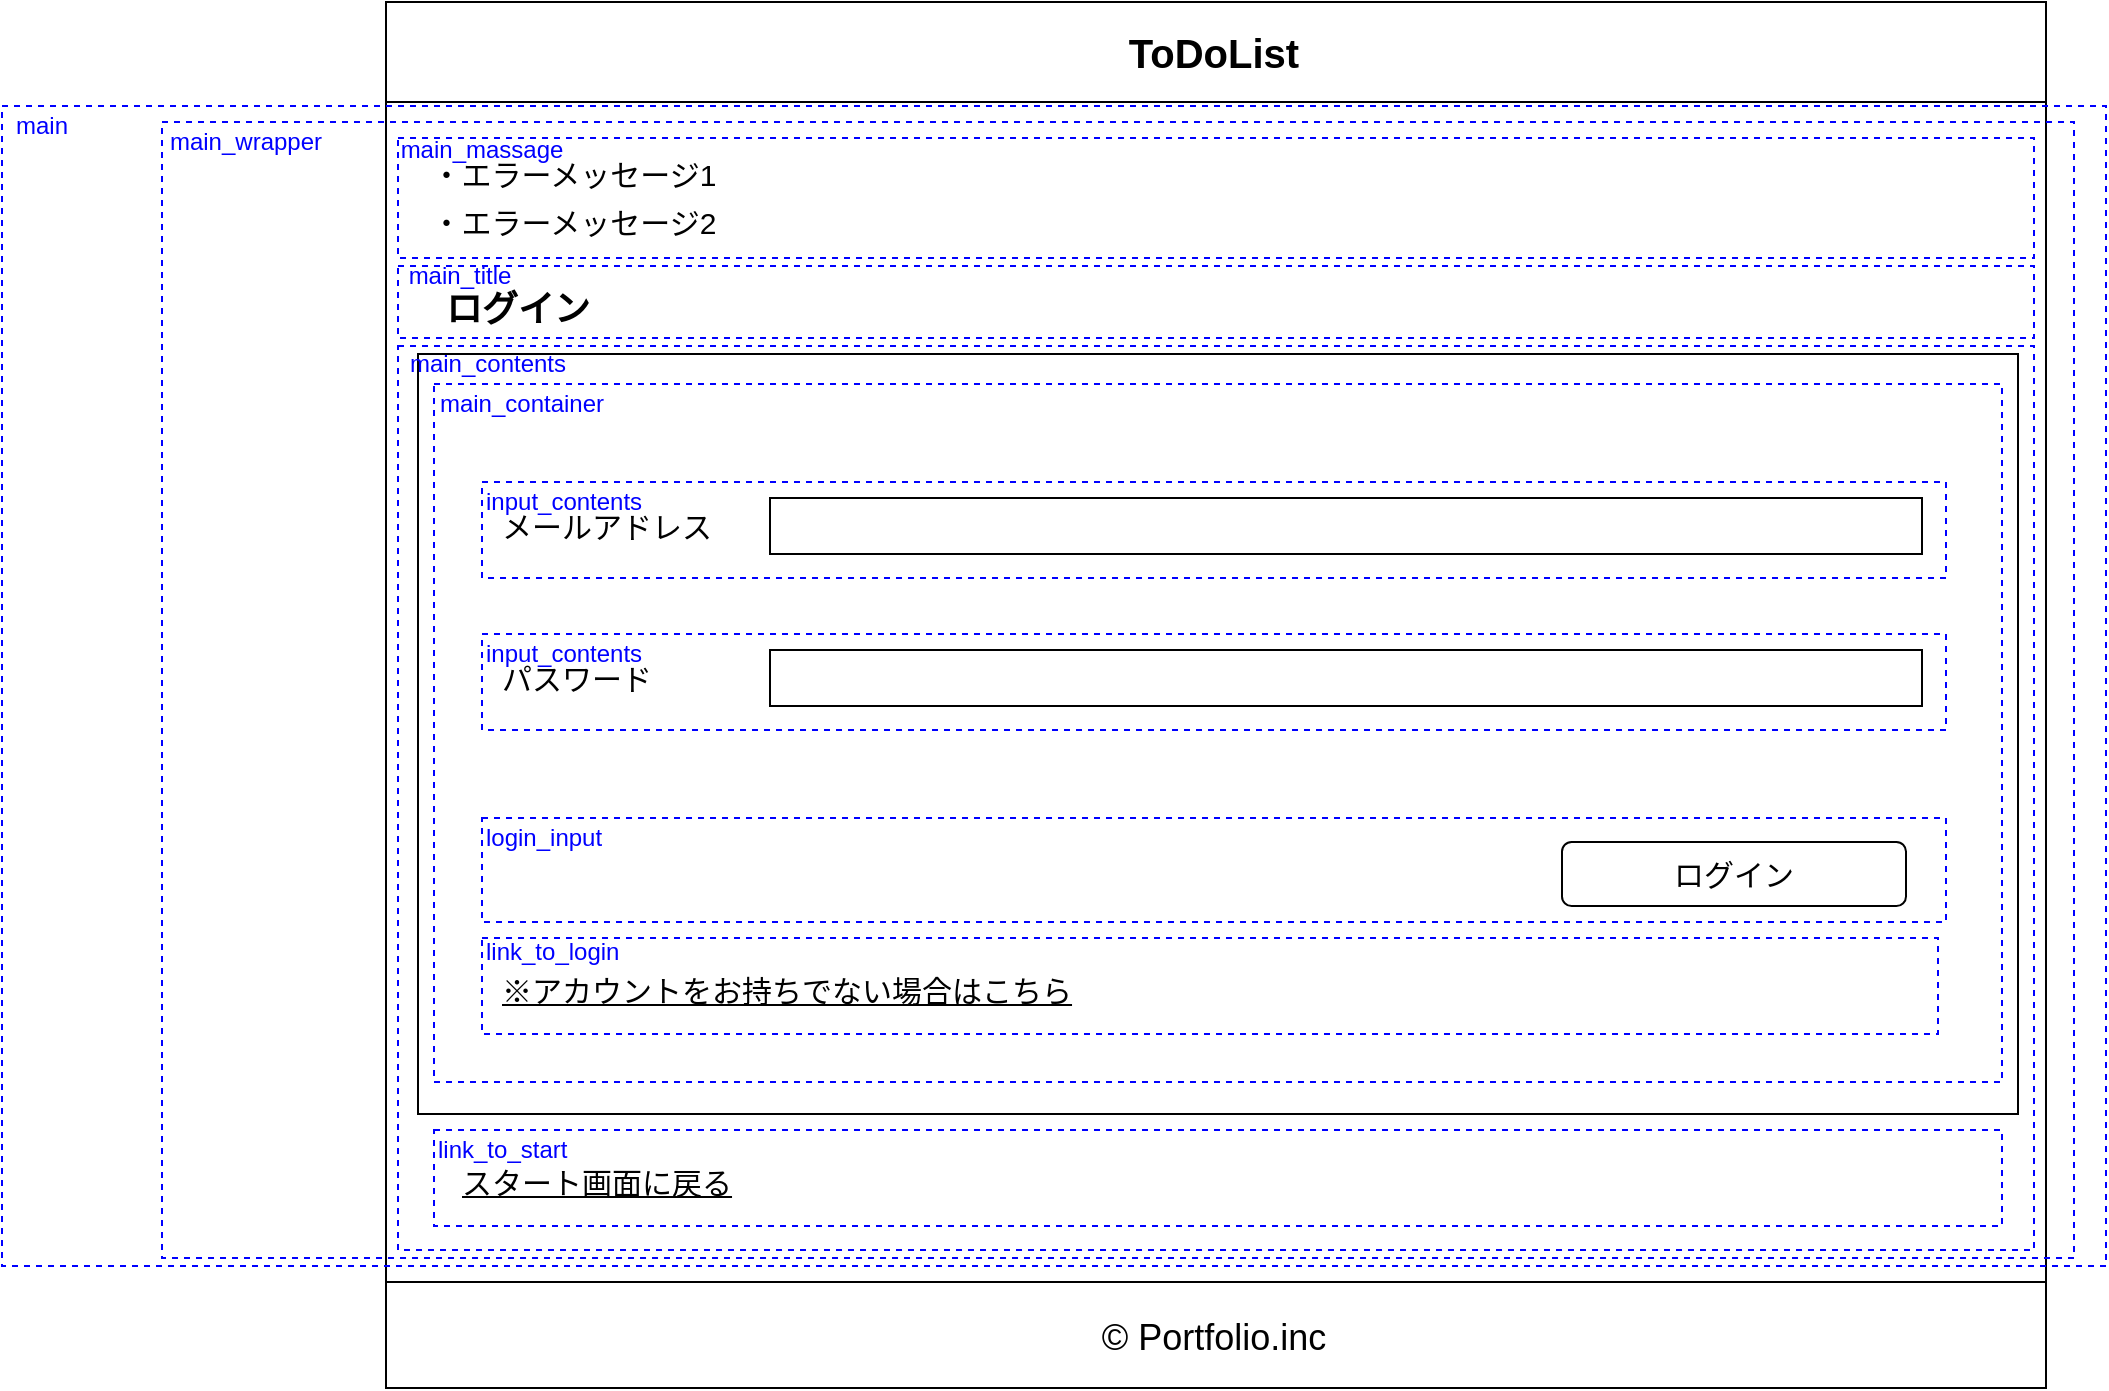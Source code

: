 <mxfile version="13.9.9" type="device"><diagram id="lAW5gfvQpGq91mGYDGwt" name="ページ1"><mxGraphModel dx="1679" dy="1703" grid="1" gridSize="4" guides="1" tooltips="1" connect="1" arrows="1" fold="1" page="1" pageScale="1" pageWidth="827" pageHeight="1169" math="0" shadow="0"><root><mxCell id="0"/><mxCell id="1" parent="0"/><mxCell id="tP_qFb6u1pj_dAxfEfU8-1" value="" style="rounded=0;whiteSpace=wrap;html=1;" parent="1" vertex="1"><mxGeometry y="-44" width="830" height="688" as="geometry"/></mxCell><mxCell id="tP_qFb6u1pj_dAxfEfU8-2" value="" style="rounded=0;whiteSpace=wrap;html=1;" parent="1" vertex="1"><mxGeometry y="-48" width="830" height="50" as="geometry"/></mxCell><mxCell id="tP_qFb6u1pj_dAxfEfU8-3" value="&lt;b&gt;&lt;font style=&quot;font-size: 20px&quot;&gt;ToDoList&lt;/font&gt;&lt;/b&gt;" style="text;html=1;strokeColor=none;fillColor=none;align=center;verticalAlign=middle;whiteSpace=wrap;rounded=0;strokeWidth=4;" parent="1" vertex="1"><mxGeometry x="334" y="-38" width="160" height="30" as="geometry"/></mxCell><mxCell id="tP_qFb6u1pj_dAxfEfU8-8" value="" style="rounded=0;whiteSpace=wrap;html=1;" parent="1" vertex="1"><mxGeometry y="592" width="830" height="53" as="geometry"/></mxCell><mxCell id="tP_qFb6u1pj_dAxfEfU8-9" value="&lt;font style=&quot;font-size: 18px&quot;&gt;© Portfolio.inc&lt;/font&gt;" style="text;html=1;strokeColor=none;fillColor=none;align=center;verticalAlign=middle;whiteSpace=wrap;rounded=0;fontSize=20;" parent="1" vertex="1"><mxGeometry x="298" y="608.5" width="232" height="20" as="geometry"/></mxCell><mxCell id="249utH4H3VEhiZY-PdCE-1" value="" style="rounded=0;whiteSpace=wrap;html=1;" parent="1" vertex="1"><mxGeometry x="16" y="128" width="800" height="380" as="geometry"/></mxCell><mxCell id="249utH4H3VEhiZY-PdCE-3" value="&lt;span style=&quot;font-size: 18px&quot;&gt;&lt;b&gt;ログイン&lt;/b&gt;&lt;/span&gt;" style="text;html=1;strokeColor=none;fillColor=none;align=center;verticalAlign=middle;whiteSpace=wrap;rounded=0;fontSize=17;" parent="1" vertex="1"><mxGeometry x="16" y="96" width="100" height="20" as="geometry"/></mxCell><mxCell id="249utH4H3VEhiZY-PdCE-11" value="メールアドレス" style="text;html=1;strokeColor=none;fillColor=none;align=left;verticalAlign=middle;whiteSpace=wrap;rounded=0;fontSize=15;" parent="1" vertex="1"><mxGeometry x="56" y="204" width="128" height="20" as="geometry"/></mxCell><mxCell id="249utH4H3VEhiZY-PdCE-12" value="" style="rounded=0;whiteSpace=wrap;html=1;fontSize=15;" parent="1" vertex="1"><mxGeometry x="192" y="200" width="576" height="28" as="geometry"/></mxCell><mxCell id="249utH4H3VEhiZY-PdCE-19" value="" style="rounded=0;whiteSpace=wrap;html=1;fontSize=15;" parent="1" vertex="1"><mxGeometry x="192" y="276" width="576" height="28" as="geometry"/></mxCell><mxCell id="249utH4H3VEhiZY-PdCE-20" value="パスワード" style="text;html=1;strokeColor=none;fillColor=none;align=left;verticalAlign=middle;whiteSpace=wrap;rounded=0;fontSize=15;" parent="1" vertex="1"><mxGeometry x="56" y="280" width="128" height="20" as="geometry"/></mxCell><mxCell id="249utH4H3VEhiZY-PdCE-27" value="ログイン" style="rounded=1;whiteSpace=wrap;html=1;fontSize=15;align=center;" parent="1" vertex="1"><mxGeometry x="588" y="372" width="172" height="32" as="geometry"/></mxCell><mxCell id="249utH4H3VEhiZY-PdCE-28" value="・エラーメッセージ1" style="text;html=1;strokeColor=none;fillColor=none;align=center;verticalAlign=middle;whiteSpace=wrap;rounded=0;fontSize=15;" parent="1" vertex="1"><mxGeometry x="16" y="28" width="156" height="20" as="geometry"/></mxCell><mxCell id="249utH4H3VEhiZY-PdCE-29" value="・エラーメッセージ2" style="text;html=1;strokeColor=none;fillColor=none;align=center;verticalAlign=middle;whiteSpace=wrap;rounded=0;fontSize=15;" parent="1" vertex="1"><mxGeometry x="16" y="52" width="156" height="20" as="geometry"/></mxCell><mxCell id="249utH4H3VEhiZY-PdCE-30" value="※アカウントをお持ちでない場合はこちら" style="text;html=1;strokeColor=none;fillColor=none;align=left;verticalAlign=middle;whiteSpace=wrap;rounded=0;fontSize=15;fontStyle=4" parent="1" vertex="1"><mxGeometry x="56" y="436" width="376" height="20" as="geometry"/></mxCell><mxCell id="1YZvdnyfuX4rTrambd6p-1" value="" style="rounded=0;whiteSpace=wrap;html=1;fillColor=none;dashed=1;strokeColor=#0000FF;" parent="1" vertex="1"><mxGeometry x="-192" y="4" width="1052" height="580" as="geometry"/></mxCell><mxCell id="1YZvdnyfuX4rTrambd6p-2" value="main" style="text;html=1;strokeColor=none;fillColor=none;align=center;verticalAlign=middle;whiteSpace=wrap;rounded=0;dashed=1;fontColor=#0000FF;" parent="1" vertex="1"><mxGeometry x="-192" y="4" width="40" height="20" as="geometry"/></mxCell><mxCell id="1YZvdnyfuX4rTrambd6p-3" value="" style="rounded=0;whiteSpace=wrap;html=1;fillColor=none;dashed=1;strokeColor=#0000FF;" parent="1" vertex="1"><mxGeometry x="-112" y="12" width="956" height="568" as="geometry"/></mxCell><mxCell id="1YZvdnyfuX4rTrambd6p-4" value="main_wrapper" style="text;html=1;strokeColor=none;fillColor=none;align=center;verticalAlign=middle;whiteSpace=wrap;rounded=0;dashed=1;fontColor=#0000FF;" parent="1" vertex="1"><mxGeometry x="-112" y="12" width="84" height="20" as="geometry"/></mxCell><mxCell id="1YZvdnyfuX4rTrambd6p-5" value="" style="rounded=0;whiteSpace=wrap;html=1;dashed=1;strokeColor=#0000FF;fillColor=none;fontColor=#0000FF;" parent="1" vertex="1"><mxGeometry x="6" y="20" width="818" height="60" as="geometry"/></mxCell><mxCell id="1YZvdnyfuX4rTrambd6p-6" value="main_massage" style="text;html=1;strokeColor=none;fillColor=none;align=center;verticalAlign=middle;whiteSpace=wrap;rounded=0;dashed=1;fontColor=#0000FF;" parent="1" vertex="1"><mxGeometry x="6" y="16" width="84" height="20" as="geometry"/></mxCell><mxCell id="1YZvdnyfuX4rTrambd6p-7" value="" style="rounded=0;whiteSpace=wrap;html=1;dashed=1;strokeColor=#0000FF;fillColor=none;fontColor=#0000FF;" parent="1" vertex="1"><mxGeometry x="6" y="84" width="818" height="36" as="geometry"/></mxCell><mxCell id="1YZvdnyfuX4rTrambd6p-8" value="main_title" style="text;html=1;strokeColor=none;fillColor=none;align=center;verticalAlign=middle;whiteSpace=wrap;rounded=0;dashed=1;fontColor=#0000FF;" parent="1" vertex="1"><mxGeometry x="6" y="79" width="62" height="20" as="geometry"/></mxCell><mxCell id="1YZvdnyfuX4rTrambd6p-10" value="" style="rounded=0;whiteSpace=wrap;html=1;dashed=1;strokeColor=#0000FF;fillColor=none;fontColor=#0000FF;" parent="1" vertex="1"><mxGeometry x="6" y="124" width="818" height="452" as="geometry"/></mxCell><mxCell id="1YZvdnyfuX4rTrambd6p-11" value="main_contents" style="text;html=1;strokeColor=none;fillColor=none;align=center;verticalAlign=middle;whiteSpace=wrap;rounded=0;dashed=1;fontColor=#0000FF;" parent="1" vertex="1"><mxGeometry x="7" y="123" width="88" height="20" as="geometry"/></mxCell><mxCell id="1YZvdnyfuX4rTrambd6p-12" value="" style="rounded=0;whiteSpace=wrap;html=1;dashed=1;strokeColor=#0000FF;fillColor=none;fontColor=#0000FF;" parent="1" vertex="1"><mxGeometry x="24" y="143" width="784" height="349" as="geometry"/></mxCell><mxCell id="1YZvdnyfuX4rTrambd6p-14" value="main_container" style="text;html=1;strokeColor=none;fillColor=none;align=center;verticalAlign=middle;whiteSpace=wrap;rounded=0;dashed=1;fontColor=#0000FF;" parent="1" vertex="1"><mxGeometry x="24" y="143" width="88" height="20" as="geometry"/></mxCell><mxCell id="1YZvdnyfuX4rTrambd6p-16" value="" style="rounded=0;whiteSpace=wrap;html=1;dashed=1;strokeColor=#0000FF;fillColor=none;fontColor=#0000FF;" parent="1" vertex="1"><mxGeometry x="48" y="360" width="732" height="52" as="geometry"/></mxCell><mxCell id="1YZvdnyfuX4rTrambd6p-17" value="" style="rounded=0;whiteSpace=wrap;html=1;dashed=1;strokeColor=#0000FF;fillColor=none;fontColor=#0000FF;" parent="1" vertex="1"><mxGeometry x="48" y="420" width="728" height="48" as="geometry"/></mxCell><mxCell id="1YZvdnyfuX4rTrambd6p-21" value="" style="rounded=0;whiteSpace=wrap;html=1;dashed=1;strokeColor=#0000FF;fillColor=none;fontColor=#0000FF;" parent="1" vertex="1"><mxGeometry x="48" y="192" width="732" height="48" as="geometry"/></mxCell><mxCell id="1YZvdnyfuX4rTrambd6p-24" value="" style="rounded=0;whiteSpace=wrap;html=1;dashed=1;strokeColor=#0000FF;fillColor=none;fontColor=#0000FF;" parent="1" vertex="1"><mxGeometry x="48" y="268" width="732" height="48" as="geometry"/></mxCell><mxCell id="1YZvdnyfuX4rTrambd6p-30" value="input_contents" style="text;html=1;strokeColor=none;fillColor=none;align=left;verticalAlign=middle;whiteSpace=wrap;rounded=0;dashed=1;fontColor=#0000FF;" parent="1" vertex="1"><mxGeometry x="48" y="192" width="88" height="20" as="geometry"/></mxCell><mxCell id="1YZvdnyfuX4rTrambd6p-31" value="input_contents" style="text;html=1;strokeColor=none;fillColor=none;align=left;verticalAlign=middle;whiteSpace=wrap;rounded=0;dashed=1;fontColor=#0000FF;" parent="1" vertex="1"><mxGeometry x="48" y="268" width="88" height="20" as="geometry"/></mxCell><mxCell id="1YZvdnyfuX4rTrambd6p-35" value="login_input" style="text;html=1;strokeColor=none;fillColor=none;align=left;verticalAlign=middle;whiteSpace=wrap;rounded=0;dashed=1;fontColor=#0000FF;" parent="1" vertex="1"><mxGeometry x="48" y="360" width="88" height="20" as="geometry"/></mxCell><mxCell id="1YZvdnyfuX4rTrambd6p-36" value="link_to_login" style="text;html=1;strokeColor=none;fillColor=none;align=left;verticalAlign=middle;whiteSpace=wrap;rounded=0;dashed=1;fontColor=#0000FF;" parent="1" vertex="1"><mxGeometry x="48" y="417" width="88" height="20" as="geometry"/></mxCell><mxCell id="yZMe8i2dU32_kDOosdkg-1" value="" style="rounded=0;whiteSpace=wrap;html=1;dashed=1;strokeColor=#0000FF;fillColor=none;fontColor=#0000FF;" vertex="1" parent="1"><mxGeometry x="24" y="516" width="784" height="48" as="geometry"/></mxCell><mxCell id="yZMe8i2dU32_kDOosdkg-2" value="スタート画面に戻る" style="text;html=1;strokeColor=none;fillColor=none;align=left;verticalAlign=middle;whiteSpace=wrap;rounded=0;fontSize=15;fontStyle=4" vertex="1" parent="1"><mxGeometry x="36" y="532" width="376" height="20" as="geometry"/></mxCell><mxCell id="yZMe8i2dU32_kDOosdkg-4" value="link_to_start" style="text;html=1;strokeColor=none;fillColor=none;align=left;verticalAlign=middle;whiteSpace=wrap;rounded=0;dashed=1;fontColor=#0000FF;" vertex="1" parent="1"><mxGeometry x="24" y="516" width="88" height="20" as="geometry"/></mxCell></root></mxGraphModel></diagram></mxfile>